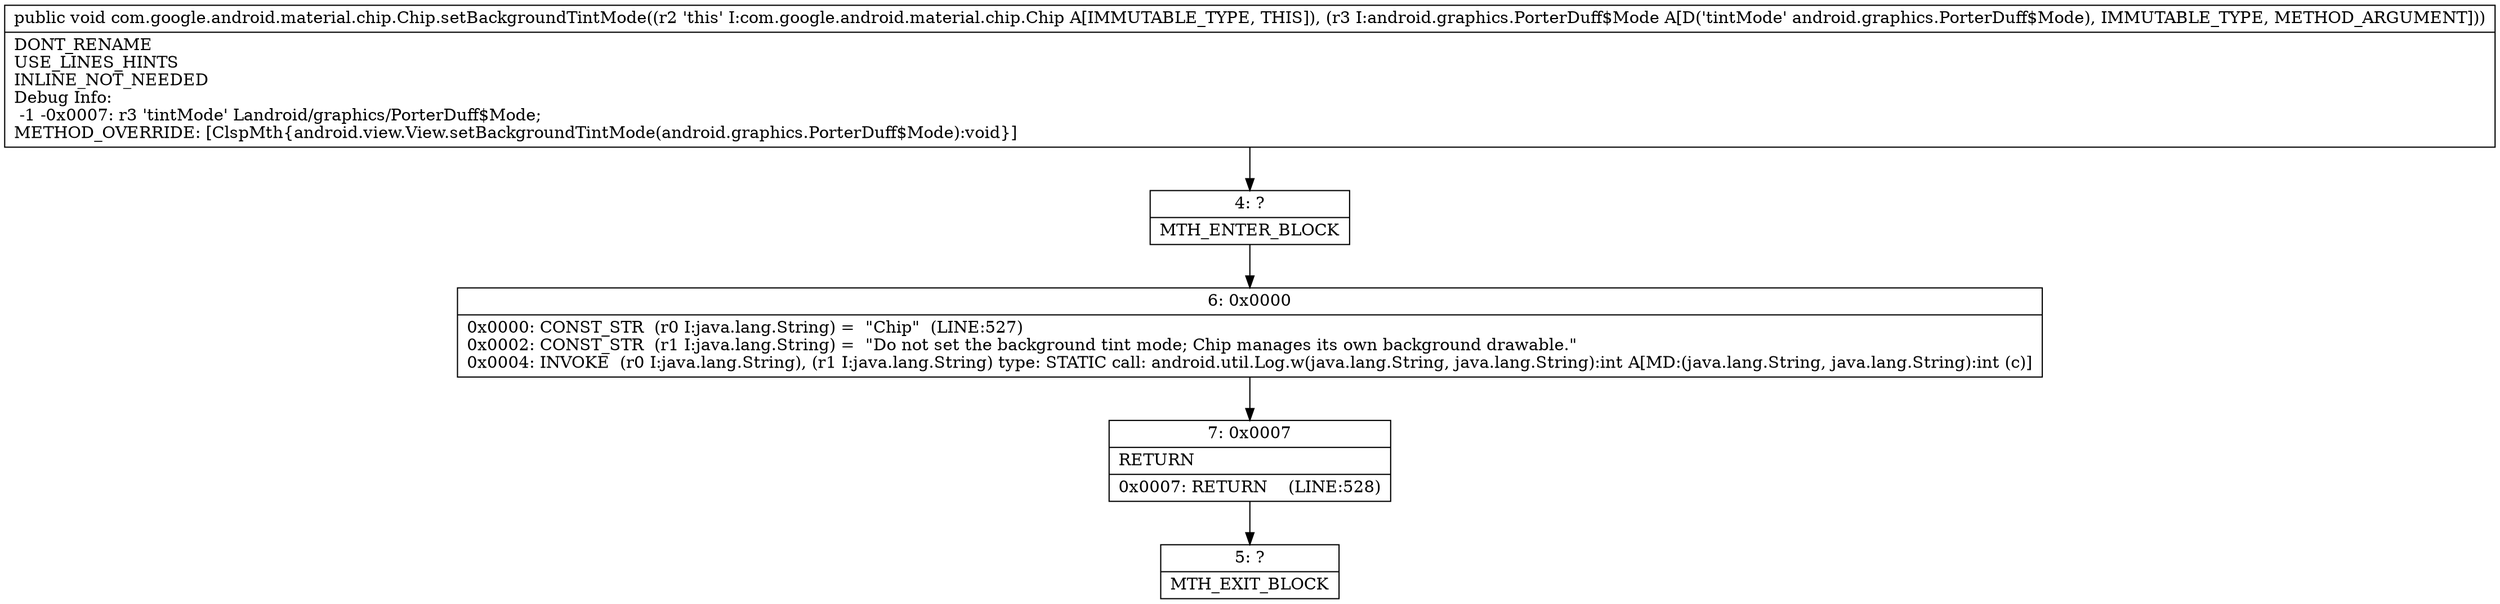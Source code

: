 digraph "CFG forcom.google.android.material.chip.Chip.setBackgroundTintMode(Landroid\/graphics\/PorterDuff$Mode;)V" {
Node_4 [shape=record,label="{4\:\ ?|MTH_ENTER_BLOCK\l}"];
Node_6 [shape=record,label="{6\:\ 0x0000|0x0000: CONST_STR  (r0 I:java.lang.String) =  \"Chip\"  (LINE:527)\l0x0002: CONST_STR  (r1 I:java.lang.String) =  \"Do not set the background tint mode; Chip manages its own background drawable.\" \l0x0004: INVOKE  (r0 I:java.lang.String), (r1 I:java.lang.String) type: STATIC call: android.util.Log.w(java.lang.String, java.lang.String):int A[MD:(java.lang.String, java.lang.String):int (c)]\l}"];
Node_7 [shape=record,label="{7\:\ 0x0007|RETURN\l|0x0007: RETURN    (LINE:528)\l}"];
Node_5 [shape=record,label="{5\:\ ?|MTH_EXIT_BLOCK\l}"];
MethodNode[shape=record,label="{public void com.google.android.material.chip.Chip.setBackgroundTintMode((r2 'this' I:com.google.android.material.chip.Chip A[IMMUTABLE_TYPE, THIS]), (r3 I:android.graphics.PorterDuff$Mode A[D('tintMode' android.graphics.PorterDuff$Mode), IMMUTABLE_TYPE, METHOD_ARGUMENT]))  | DONT_RENAME\lUSE_LINES_HINTS\lINLINE_NOT_NEEDED\lDebug Info:\l  \-1 \-0x0007: r3 'tintMode' Landroid\/graphics\/PorterDuff$Mode;\lMETHOD_OVERRIDE: [ClspMth\{android.view.View.setBackgroundTintMode(android.graphics.PorterDuff$Mode):void\}]\l}"];
MethodNode -> Node_4;Node_4 -> Node_6;
Node_6 -> Node_7;
Node_7 -> Node_5;
}

